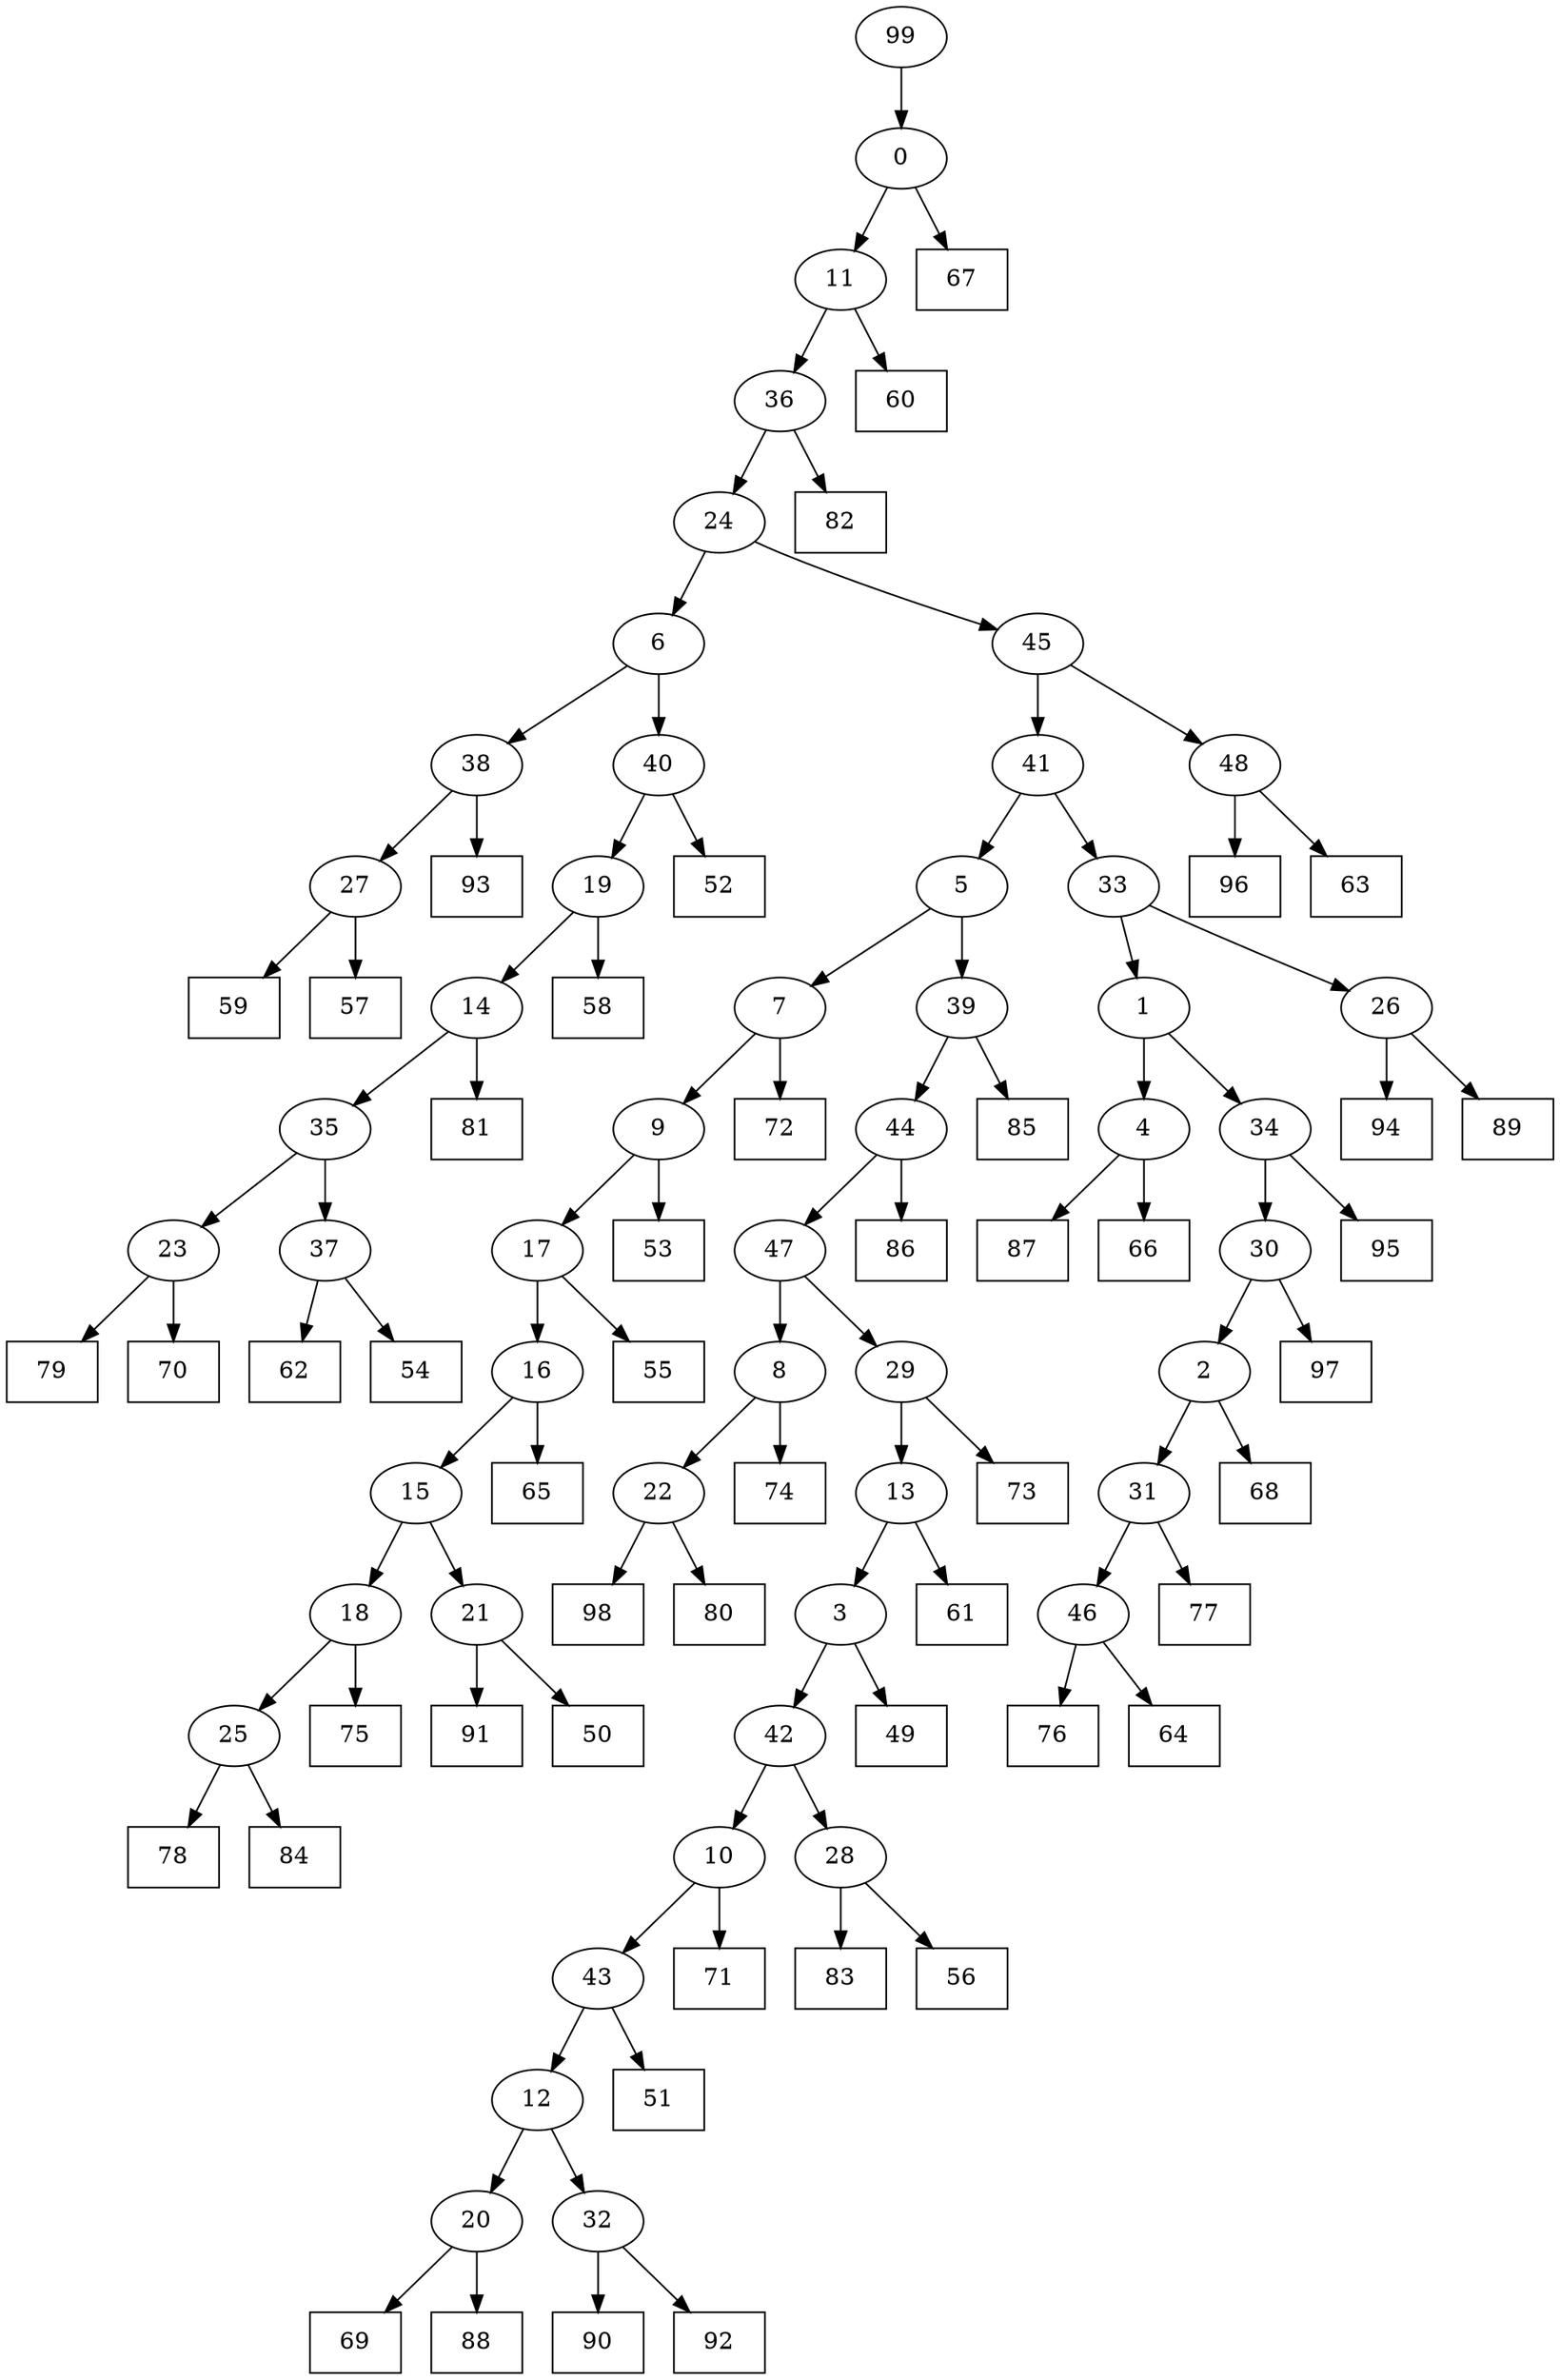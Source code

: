 digraph G {
0[label="0"];
1[label="1"];
2[label="2"];
3[label="3"];
4[label="4"];
5[label="5"];
6[label="6"];
7[label="7"];
8[label="8"];
9[label="9"];
10[label="10"];
11[label="11"];
12[label="12"];
13[label="13"];
14[label="14"];
15[label="15"];
16[label="16"];
17[label="17"];
18[label="18"];
19[label="19"];
20[label="20"];
21[label="21"];
22[label="22"];
23[label="23"];
24[label="24"];
25[label="25"];
26[label="26"];
27[label="27"];
28[label="28"];
29[label="29"];
30[label="30"];
31[label="31"];
32[label="32"];
33[label="33"];
34[label="34"];
35[label="35"];
36[label="36"];
37[label="37"];
38[label="38"];
39[label="39"];
40[label="40"];
41[label="41"];
42[label="42"];
43[label="43"];
44[label="44"];
45[label="45"];
46[label="46"];
47[label="47"];
48[label="48"];
49[shape=box,label="83"];
50[shape=box,label="95"];
51[shape=box,label="90"];
52[shape=box,label="79"];
53[shape=box,label="59"];
54[shape=box,label="56"];
55[shape=box,label="65"];
56[shape=box,label="96"];
57[shape=box,label="76"];
58[shape=box,label="92"];
59[shape=box,label="49"];
60[shape=box,label="73"];
61[shape=box,label="87"];
62[shape=box,label="58"];
63[shape=box,label="81"];
64[shape=box,label="94"];
65[shape=box,label="64"];
66[shape=box,label="52"];
67[shape=box,label="57"];
68[shape=box,label="74"];
69[shape=box,label="89"];
70[shape=box,label="86"];
71[shape=box,label="69"];
72[shape=box,label="93"];
73[shape=box,label="77"];
74[shape=box,label="70"];
75[shape=box,label="78"];
76[shape=box,label="51"];
77[shape=box,label="66"];
78[shape=box,label="97"];
79[shape=box,label="63"];
80[shape=box,label="91"];
81[shape=box,label="98"];
82[shape=box,label="50"];
83[shape=box,label="75"];
84[shape=box,label="80"];
85[shape=box,label="60"];
86[shape=box,label="72"];
87[shape=box,label="62"];
88[shape=box,label="82"];
89[shape=box,label="53"];
90[shape=box,label="54"];
91[shape=box,label="85"];
92[shape=box,label="61"];
93[shape=box,label="67"];
94[shape=box,label="68"];
95[shape=box,label="84"];
96[shape=box,label="71"];
97[shape=box,label="55"];
98[shape=box,label="88"];
99[label="99"];
10->96 ;
20->71 ;
7->86 ;
32->51 ;
46->65 ;
34->50 ;
44->70 ;
40->66 ;
4->77 ;
25->95 ;
23->52 ;
37->87 ;
47->29 ;
1->34 ;
1->4 ;
25->75 ;
22->84 ;
42->10 ;
0->93 ;
36->88 ;
32->58 ;
3->59 ;
23->74 ;
11->85 ;
16->55 ;
17->97 ;
14->63 ;
12->20 ;
13->3 ;
48->56 ;
21->80 ;
28->54 ;
9->89 ;
24->6 ;
8->68 ;
35->37 ;
37->90 ;
9->17 ;
15->18 ;
18->83 ;
28->49 ;
99->0 ;
24->45 ;
6->40 ;
48->79 ;
2->31 ;
31->73 ;
42->28 ;
22->81 ;
15->21 ;
21->82 ;
39->91 ;
19->14 ;
14->35 ;
3->42 ;
5->7 ;
7->9 ;
26->64 ;
45->41 ;
27->53 ;
29->13 ;
13->92 ;
12->32 ;
18->25 ;
41->33 ;
33->1 ;
30->78 ;
38->27 ;
41->5 ;
5->39 ;
35->23 ;
29->60 ;
40->19 ;
19->62 ;
20->98 ;
39->44 ;
44->47 ;
0->11 ;
10->43 ;
43->76 ;
2->94 ;
43->12 ;
47->8 ;
8->22 ;
4->61 ;
17->16 ;
16->15 ;
27->67 ;
31->46 ;
46->57 ;
45->48 ;
33->26 ;
26->69 ;
38->72 ;
11->36 ;
36->24 ;
6->38 ;
34->30 ;
30->2 ;
}
